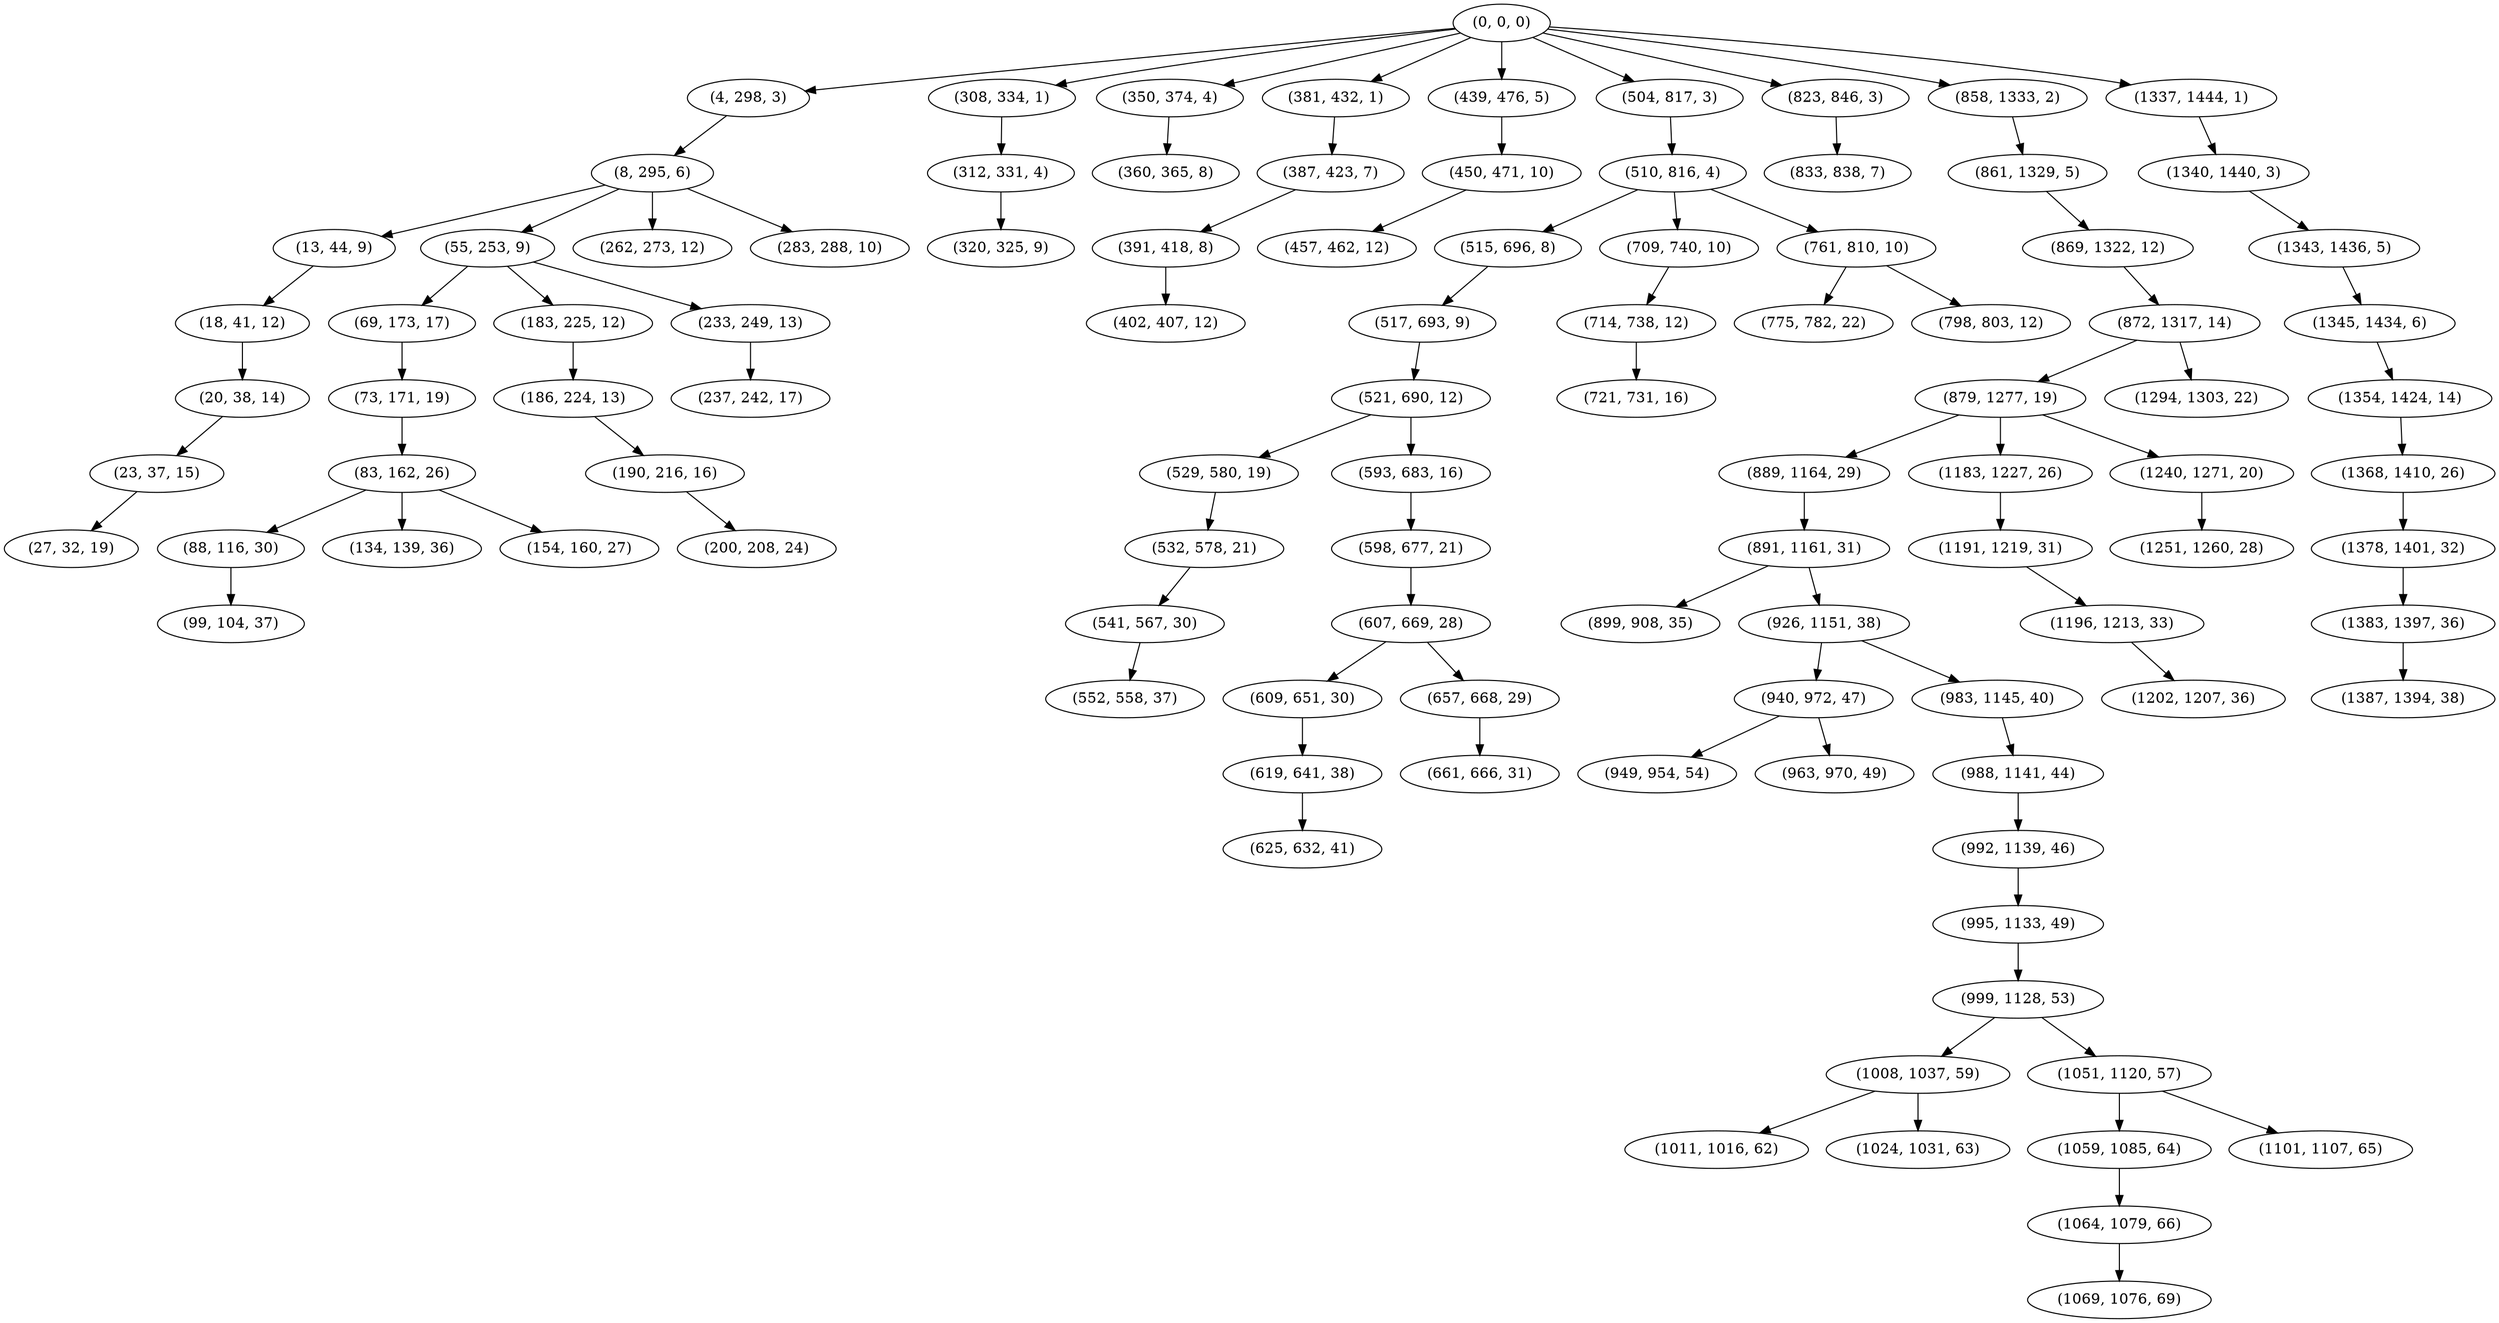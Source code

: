 digraph tree {
    "(0, 0, 0)";
    "(4, 298, 3)";
    "(8, 295, 6)";
    "(13, 44, 9)";
    "(18, 41, 12)";
    "(20, 38, 14)";
    "(23, 37, 15)";
    "(27, 32, 19)";
    "(55, 253, 9)";
    "(69, 173, 17)";
    "(73, 171, 19)";
    "(83, 162, 26)";
    "(88, 116, 30)";
    "(99, 104, 37)";
    "(134, 139, 36)";
    "(154, 160, 27)";
    "(183, 225, 12)";
    "(186, 224, 13)";
    "(190, 216, 16)";
    "(200, 208, 24)";
    "(233, 249, 13)";
    "(237, 242, 17)";
    "(262, 273, 12)";
    "(283, 288, 10)";
    "(308, 334, 1)";
    "(312, 331, 4)";
    "(320, 325, 9)";
    "(350, 374, 4)";
    "(360, 365, 8)";
    "(381, 432, 1)";
    "(387, 423, 7)";
    "(391, 418, 8)";
    "(402, 407, 12)";
    "(439, 476, 5)";
    "(450, 471, 10)";
    "(457, 462, 12)";
    "(504, 817, 3)";
    "(510, 816, 4)";
    "(515, 696, 8)";
    "(517, 693, 9)";
    "(521, 690, 12)";
    "(529, 580, 19)";
    "(532, 578, 21)";
    "(541, 567, 30)";
    "(552, 558, 37)";
    "(593, 683, 16)";
    "(598, 677, 21)";
    "(607, 669, 28)";
    "(609, 651, 30)";
    "(619, 641, 38)";
    "(625, 632, 41)";
    "(657, 668, 29)";
    "(661, 666, 31)";
    "(709, 740, 10)";
    "(714, 738, 12)";
    "(721, 731, 16)";
    "(761, 810, 10)";
    "(775, 782, 22)";
    "(798, 803, 12)";
    "(823, 846, 3)";
    "(833, 838, 7)";
    "(858, 1333, 2)";
    "(861, 1329, 5)";
    "(869, 1322, 12)";
    "(872, 1317, 14)";
    "(879, 1277, 19)";
    "(889, 1164, 29)";
    "(891, 1161, 31)";
    "(899, 908, 35)";
    "(926, 1151, 38)";
    "(940, 972, 47)";
    "(949, 954, 54)";
    "(963, 970, 49)";
    "(983, 1145, 40)";
    "(988, 1141, 44)";
    "(992, 1139, 46)";
    "(995, 1133, 49)";
    "(999, 1128, 53)";
    "(1008, 1037, 59)";
    "(1011, 1016, 62)";
    "(1024, 1031, 63)";
    "(1051, 1120, 57)";
    "(1059, 1085, 64)";
    "(1064, 1079, 66)";
    "(1069, 1076, 69)";
    "(1101, 1107, 65)";
    "(1183, 1227, 26)";
    "(1191, 1219, 31)";
    "(1196, 1213, 33)";
    "(1202, 1207, 36)";
    "(1240, 1271, 20)";
    "(1251, 1260, 28)";
    "(1294, 1303, 22)";
    "(1337, 1444, 1)";
    "(1340, 1440, 3)";
    "(1343, 1436, 5)";
    "(1345, 1434, 6)";
    "(1354, 1424, 14)";
    "(1368, 1410, 26)";
    "(1378, 1401, 32)";
    "(1383, 1397, 36)";
    "(1387, 1394, 38)";
    "(0, 0, 0)" -> "(4, 298, 3)";
    "(0, 0, 0)" -> "(308, 334, 1)";
    "(0, 0, 0)" -> "(350, 374, 4)";
    "(0, 0, 0)" -> "(381, 432, 1)";
    "(0, 0, 0)" -> "(439, 476, 5)";
    "(0, 0, 0)" -> "(504, 817, 3)";
    "(0, 0, 0)" -> "(823, 846, 3)";
    "(0, 0, 0)" -> "(858, 1333, 2)";
    "(0, 0, 0)" -> "(1337, 1444, 1)";
    "(4, 298, 3)" -> "(8, 295, 6)";
    "(8, 295, 6)" -> "(13, 44, 9)";
    "(8, 295, 6)" -> "(55, 253, 9)";
    "(8, 295, 6)" -> "(262, 273, 12)";
    "(8, 295, 6)" -> "(283, 288, 10)";
    "(13, 44, 9)" -> "(18, 41, 12)";
    "(18, 41, 12)" -> "(20, 38, 14)";
    "(20, 38, 14)" -> "(23, 37, 15)";
    "(23, 37, 15)" -> "(27, 32, 19)";
    "(55, 253, 9)" -> "(69, 173, 17)";
    "(55, 253, 9)" -> "(183, 225, 12)";
    "(55, 253, 9)" -> "(233, 249, 13)";
    "(69, 173, 17)" -> "(73, 171, 19)";
    "(73, 171, 19)" -> "(83, 162, 26)";
    "(83, 162, 26)" -> "(88, 116, 30)";
    "(83, 162, 26)" -> "(134, 139, 36)";
    "(83, 162, 26)" -> "(154, 160, 27)";
    "(88, 116, 30)" -> "(99, 104, 37)";
    "(183, 225, 12)" -> "(186, 224, 13)";
    "(186, 224, 13)" -> "(190, 216, 16)";
    "(190, 216, 16)" -> "(200, 208, 24)";
    "(233, 249, 13)" -> "(237, 242, 17)";
    "(308, 334, 1)" -> "(312, 331, 4)";
    "(312, 331, 4)" -> "(320, 325, 9)";
    "(350, 374, 4)" -> "(360, 365, 8)";
    "(381, 432, 1)" -> "(387, 423, 7)";
    "(387, 423, 7)" -> "(391, 418, 8)";
    "(391, 418, 8)" -> "(402, 407, 12)";
    "(439, 476, 5)" -> "(450, 471, 10)";
    "(450, 471, 10)" -> "(457, 462, 12)";
    "(504, 817, 3)" -> "(510, 816, 4)";
    "(510, 816, 4)" -> "(515, 696, 8)";
    "(510, 816, 4)" -> "(709, 740, 10)";
    "(510, 816, 4)" -> "(761, 810, 10)";
    "(515, 696, 8)" -> "(517, 693, 9)";
    "(517, 693, 9)" -> "(521, 690, 12)";
    "(521, 690, 12)" -> "(529, 580, 19)";
    "(521, 690, 12)" -> "(593, 683, 16)";
    "(529, 580, 19)" -> "(532, 578, 21)";
    "(532, 578, 21)" -> "(541, 567, 30)";
    "(541, 567, 30)" -> "(552, 558, 37)";
    "(593, 683, 16)" -> "(598, 677, 21)";
    "(598, 677, 21)" -> "(607, 669, 28)";
    "(607, 669, 28)" -> "(609, 651, 30)";
    "(607, 669, 28)" -> "(657, 668, 29)";
    "(609, 651, 30)" -> "(619, 641, 38)";
    "(619, 641, 38)" -> "(625, 632, 41)";
    "(657, 668, 29)" -> "(661, 666, 31)";
    "(709, 740, 10)" -> "(714, 738, 12)";
    "(714, 738, 12)" -> "(721, 731, 16)";
    "(761, 810, 10)" -> "(775, 782, 22)";
    "(761, 810, 10)" -> "(798, 803, 12)";
    "(823, 846, 3)" -> "(833, 838, 7)";
    "(858, 1333, 2)" -> "(861, 1329, 5)";
    "(861, 1329, 5)" -> "(869, 1322, 12)";
    "(869, 1322, 12)" -> "(872, 1317, 14)";
    "(872, 1317, 14)" -> "(879, 1277, 19)";
    "(872, 1317, 14)" -> "(1294, 1303, 22)";
    "(879, 1277, 19)" -> "(889, 1164, 29)";
    "(879, 1277, 19)" -> "(1183, 1227, 26)";
    "(879, 1277, 19)" -> "(1240, 1271, 20)";
    "(889, 1164, 29)" -> "(891, 1161, 31)";
    "(891, 1161, 31)" -> "(899, 908, 35)";
    "(891, 1161, 31)" -> "(926, 1151, 38)";
    "(926, 1151, 38)" -> "(940, 972, 47)";
    "(926, 1151, 38)" -> "(983, 1145, 40)";
    "(940, 972, 47)" -> "(949, 954, 54)";
    "(940, 972, 47)" -> "(963, 970, 49)";
    "(983, 1145, 40)" -> "(988, 1141, 44)";
    "(988, 1141, 44)" -> "(992, 1139, 46)";
    "(992, 1139, 46)" -> "(995, 1133, 49)";
    "(995, 1133, 49)" -> "(999, 1128, 53)";
    "(999, 1128, 53)" -> "(1008, 1037, 59)";
    "(999, 1128, 53)" -> "(1051, 1120, 57)";
    "(1008, 1037, 59)" -> "(1011, 1016, 62)";
    "(1008, 1037, 59)" -> "(1024, 1031, 63)";
    "(1051, 1120, 57)" -> "(1059, 1085, 64)";
    "(1051, 1120, 57)" -> "(1101, 1107, 65)";
    "(1059, 1085, 64)" -> "(1064, 1079, 66)";
    "(1064, 1079, 66)" -> "(1069, 1076, 69)";
    "(1183, 1227, 26)" -> "(1191, 1219, 31)";
    "(1191, 1219, 31)" -> "(1196, 1213, 33)";
    "(1196, 1213, 33)" -> "(1202, 1207, 36)";
    "(1240, 1271, 20)" -> "(1251, 1260, 28)";
    "(1337, 1444, 1)" -> "(1340, 1440, 3)";
    "(1340, 1440, 3)" -> "(1343, 1436, 5)";
    "(1343, 1436, 5)" -> "(1345, 1434, 6)";
    "(1345, 1434, 6)" -> "(1354, 1424, 14)";
    "(1354, 1424, 14)" -> "(1368, 1410, 26)";
    "(1368, 1410, 26)" -> "(1378, 1401, 32)";
    "(1378, 1401, 32)" -> "(1383, 1397, 36)";
    "(1383, 1397, 36)" -> "(1387, 1394, 38)";
}
